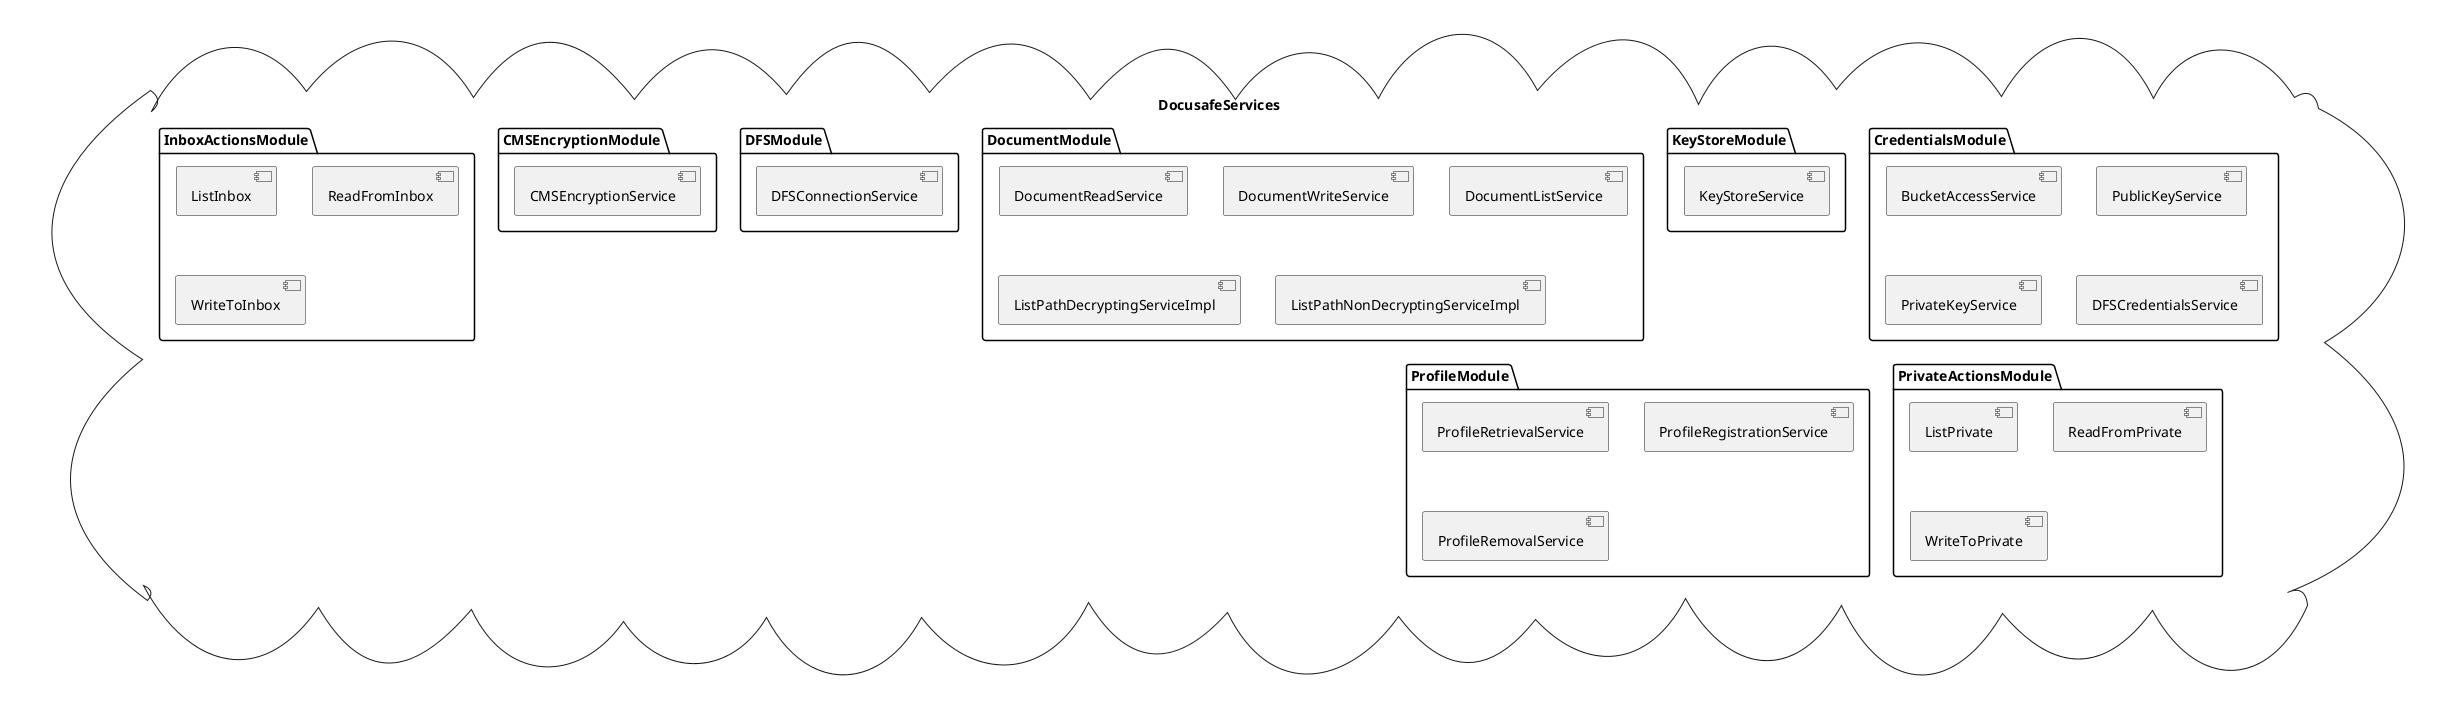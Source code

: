@startuml

cloud "DocusafeServices" {

  package "CredentialsModule" {
    [BucketAccessService]
    [PublicKeyService]
    [PrivateKeyService]
    [DFSCredentialsService]
  }

  package "KeyStoreModule" {
    [KeyStoreService]
  }

  package "DocumentModule" {
    [DocumentReadService]
    [DocumentWriteService]
    [DocumentListService]
    [ListPathDecryptingServiceImpl]
    [ListPathNonDecryptingServiceImpl]
  }

  package "DFSModule" {
    [DFSConnectionService]
  }

  package "CMSEncryptionModule" {
    [CMSEncryptionService]
  }

  package "InboxActionsModule" {
    [ListInbox]
    [ReadFromInbox]
    [WriteToInbox]
  }

  package "PrivateActionsModule" {
    [ListPrivate]
    [ReadFromPrivate]
    [WriteToPrivate]
  }

  package "ProfileModule" {
    [ProfileRetrievalService]
    [ProfileRegistrationService]
    [ProfileRemovalService]
  }
}
@enduml
